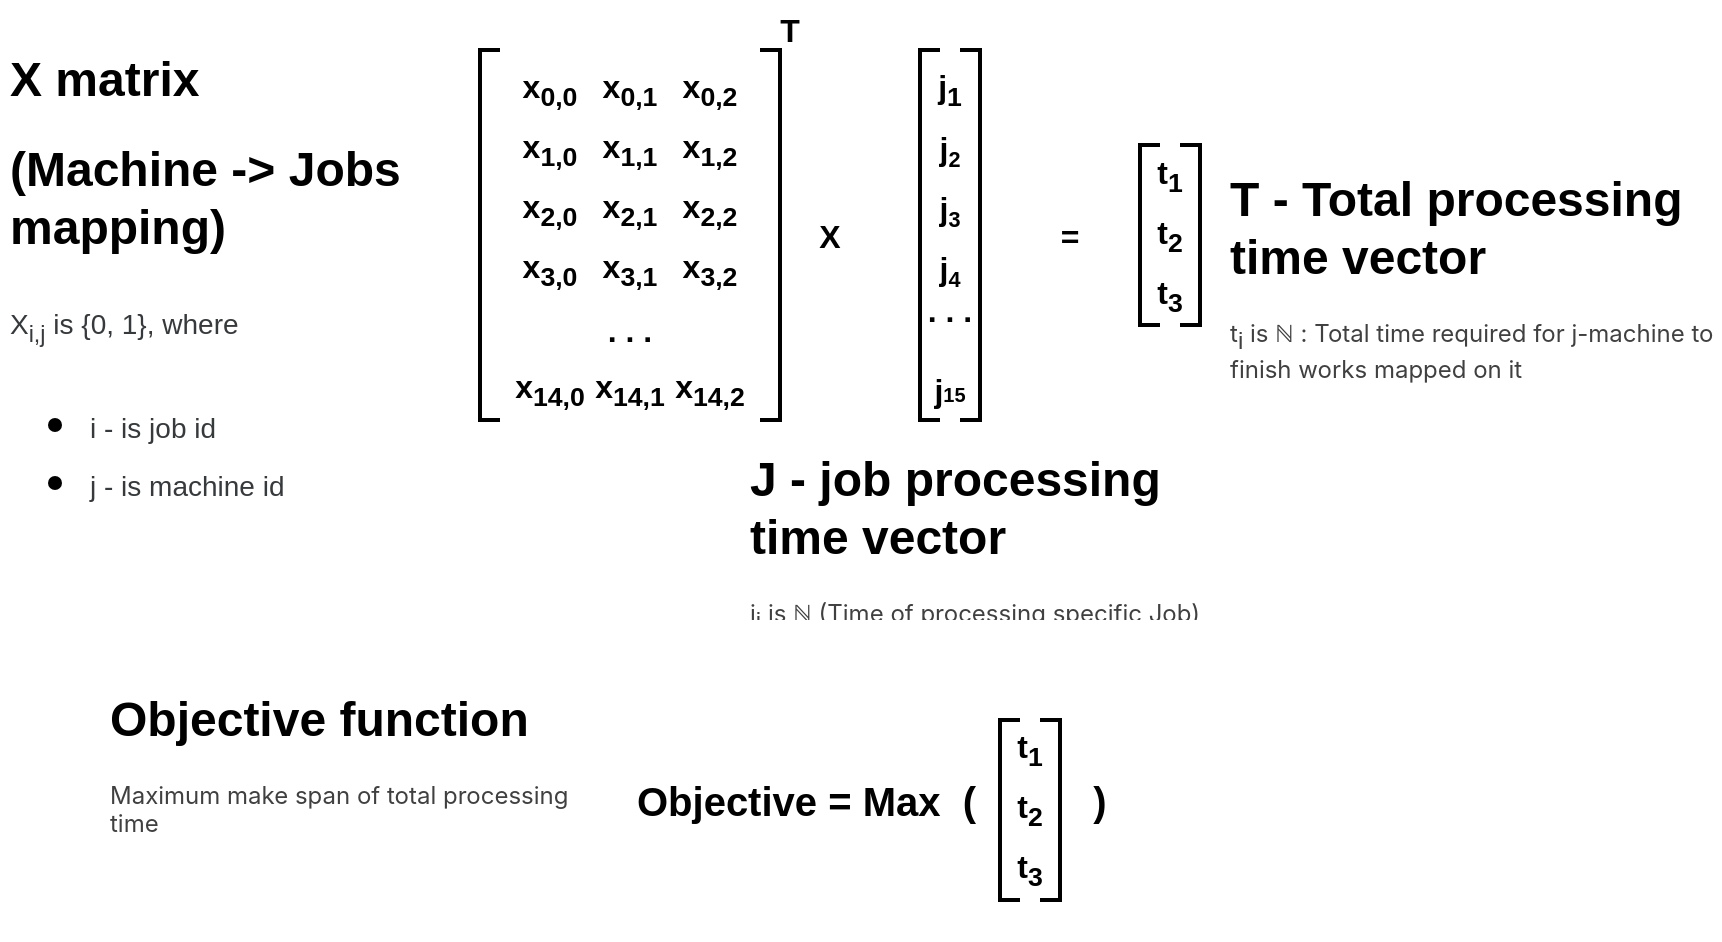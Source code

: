 <mxfile version="15.0.6" type="device"><diagram id="8eCdhk1hx8VEcRmh1ALY" name="Task 1"><mxGraphModel dx="1188" dy="754" grid="1" gridSize="10" guides="1" tooltips="1" connect="1" arrows="1" fold="1" page="1" pageScale="1" pageWidth="850" pageHeight="1100" math="0" shadow="0"><root><mxCell id="0"/><mxCell id="1" parent="0"/><mxCell id="hMx82GmR80YRiXcgkSoe-2" value="&lt;h1&gt;X matrix&lt;/h1&gt;&lt;h1&gt;(Machine -&amp;gt; Jobs mapping)&lt;/h1&gt;&lt;h1&gt;&lt;span style=&quot;background-color: rgb(255 , 255 , 255)&quot;&gt;&lt;font color=&quot;#373a3c&quot; face=&quot;opensans, arial, sans-serif&quot;&gt;&lt;span style=&quot;font-size: 14px ; font-weight: normal&quot;&gt;X&lt;sub&gt;i,j&lt;/sub&gt; is {0, 1}, where&lt;/span&gt;&lt;/font&gt;&lt;/span&gt;&lt;/h1&gt;&lt;h1&gt;&lt;ul&gt;&lt;li&gt;&lt;span style=&quot;font-size: 14px ; font-weight: normal ; color: rgb(55 , 58 , 60) ; font-family: &amp;#34;opensans&amp;#34; , &amp;#34;arial&amp;#34; , sans-serif ; background-color: rgb(255 , 255 , 255)&quot;&gt;i - is job id&lt;/span&gt;&lt;br&gt;&lt;/li&gt;&lt;li&gt;&lt;span style=&quot;font-size: 14px ; font-weight: normal ; color: rgb(55 , 58 , 60) ; font-family: &amp;#34;opensans&amp;#34; , &amp;#34;arial&amp;#34; , sans-serif ; background-color: rgb(255 , 255 , 255)&quot;&gt;j - is machine id&lt;/span&gt;&lt;br&gt;&lt;/li&gt;&lt;/ul&gt;&lt;/h1&gt;&lt;p&gt;&lt;/p&gt;" style="text;html=1;strokeColor=none;fillColor=none;spacing=5;spacingTop=-20;whiteSpace=wrap;overflow=hidden;rounded=0;" vertex="1" parent="1"><mxGeometry y="440" width="240" height="260" as="geometry"/></mxCell><mxCell id="hMx82GmR80YRiXcgkSoe-6" value="x&lt;sub&gt;0,0&lt;/sub&gt;" style="text;html=1;strokeColor=none;fillColor=none;align=center;verticalAlign=middle;whiteSpace=wrap;rounded=0;fontStyle=1;fontSize=16;" vertex="1" parent="1"><mxGeometry x="260" y="450" width="30" height="30" as="geometry"/></mxCell><mxCell id="hMx82GmR80YRiXcgkSoe-7" value="x&lt;sub&gt;1,1&lt;/sub&gt;" style="text;html=1;strokeColor=none;fillColor=none;align=center;verticalAlign=middle;whiteSpace=wrap;rounded=0;fontStyle=1;fontSize=16;" vertex="1" parent="1"><mxGeometry x="300" y="480" width="30" height="30" as="geometry"/></mxCell><mxCell id="hMx82GmR80YRiXcgkSoe-8" value="x&lt;sub&gt;2,0&lt;/sub&gt;" style="text;html=1;strokeColor=none;fillColor=none;align=center;verticalAlign=middle;whiteSpace=wrap;rounded=0;fontStyle=1;fontSize=16;" vertex="1" parent="1"><mxGeometry x="260" y="510" width="30" height="30" as="geometry"/></mxCell><mxCell id="hMx82GmR80YRiXcgkSoe-9" value="x&lt;sub&gt;1,2&lt;/sub&gt;" style="text;html=1;strokeColor=none;fillColor=none;align=center;verticalAlign=middle;whiteSpace=wrap;rounded=0;fontStyle=1;fontSize=16;" vertex="1" parent="1"><mxGeometry x="340" y="480" width="30" height="30" as="geometry"/></mxCell><mxCell id="hMx82GmR80YRiXcgkSoe-10" value="x&lt;sub&gt;0,2&lt;/sub&gt;" style="text;html=1;strokeColor=none;fillColor=none;align=center;verticalAlign=middle;whiteSpace=wrap;rounded=0;fontStyle=1;fontSize=16;" vertex="1" parent="1"><mxGeometry x="340" y="450" width="30" height="30" as="geometry"/></mxCell><mxCell id="hMx82GmR80YRiXcgkSoe-11" value="x&lt;sub&gt;2,1&lt;/sub&gt;" style="text;html=1;strokeColor=none;fillColor=none;align=center;verticalAlign=middle;whiteSpace=wrap;rounded=0;fontStyle=1;fontSize=16;" vertex="1" parent="1"><mxGeometry x="300" y="510" width="30" height="30" as="geometry"/></mxCell><mxCell id="hMx82GmR80YRiXcgkSoe-12" value="x&lt;sub&gt;3,0&lt;/sub&gt;" style="text;html=1;strokeColor=none;fillColor=none;align=center;verticalAlign=middle;whiteSpace=wrap;rounded=0;fontStyle=1;fontSize=16;" vertex="1" parent="1"><mxGeometry x="260" y="540" width="30" height="30" as="geometry"/></mxCell><mxCell id="hMx82GmR80YRiXcgkSoe-13" value="x&lt;sub&gt;3,2&lt;/sub&gt;" style="text;html=1;strokeColor=none;fillColor=none;align=center;verticalAlign=middle;whiteSpace=wrap;rounded=0;fontStyle=1;fontSize=16;" vertex="1" parent="1"><mxGeometry x="340" y="540" width="30" height="30" as="geometry"/></mxCell><mxCell id="hMx82GmR80YRiXcgkSoe-14" value="x&lt;sub&gt;0,1&lt;/sub&gt;" style="text;html=1;strokeColor=none;fillColor=none;align=center;verticalAlign=middle;whiteSpace=wrap;rounded=0;fontStyle=1;fontSize=16;" vertex="1" parent="1"><mxGeometry x="300" y="450" width="30" height="30" as="geometry"/></mxCell><mxCell id="hMx82GmR80YRiXcgkSoe-15" value="x&lt;sub&gt;1,0&lt;/sub&gt;" style="text;html=1;strokeColor=none;fillColor=none;align=center;verticalAlign=middle;whiteSpace=wrap;rounded=0;fontStyle=1;fontSize=16;" vertex="1" parent="1"><mxGeometry x="260" y="480" width="30" height="30" as="geometry"/></mxCell><mxCell id="hMx82GmR80YRiXcgkSoe-16" value="x&lt;sub&gt;2,2&lt;/sub&gt;" style="text;html=1;strokeColor=none;fillColor=none;align=center;verticalAlign=middle;whiteSpace=wrap;rounded=0;fontStyle=1;fontSize=16;" vertex="1" parent="1"><mxGeometry x="340" y="510" width="30" height="30" as="geometry"/></mxCell><mxCell id="hMx82GmR80YRiXcgkSoe-17" value="x&lt;sub&gt;3,1&lt;/sub&gt;" style="text;html=1;strokeColor=none;fillColor=none;align=center;verticalAlign=middle;whiteSpace=wrap;rounded=0;fontStyle=1;fontSize=16;" vertex="1" parent="1"><mxGeometry x="300" y="540" width="30" height="30" as="geometry"/></mxCell><mxCell id="hMx82GmR80YRiXcgkSoe-18" value=". . ." style="text;html=1;strokeColor=none;fillColor=none;align=center;verticalAlign=middle;whiteSpace=wrap;rounded=0;fontStyle=1;fontSize=16;" vertex="1" parent="1"><mxGeometry x="295" y="570" width="40" height="30" as="geometry"/></mxCell><mxCell id="hMx82GmR80YRiXcgkSoe-22" value="x&lt;sub&gt;14,0&lt;/sub&gt;" style="text;html=1;strokeColor=none;fillColor=none;align=center;verticalAlign=middle;whiteSpace=wrap;rounded=0;fontStyle=1;fontSize=16;" vertex="1" parent="1"><mxGeometry x="260" y="600" width="30" height="30" as="geometry"/></mxCell><mxCell id="hMx82GmR80YRiXcgkSoe-23" value="x&lt;sub&gt;14,1&lt;/sub&gt;" style="text;html=1;strokeColor=none;fillColor=none;align=center;verticalAlign=middle;whiteSpace=wrap;rounded=0;fontStyle=1;fontSize=16;" vertex="1" parent="1"><mxGeometry x="300" y="600" width="30" height="30" as="geometry"/></mxCell><mxCell id="hMx82GmR80YRiXcgkSoe-24" value="x&lt;sub&gt;14,2&lt;/sub&gt;" style="text;html=1;strokeColor=none;fillColor=none;align=center;verticalAlign=middle;whiteSpace=wrap;rounded=0;fontStyle=1;fontSize=16;" vertex="1" parent="1"><mxGeometry x="340" y="600" width="30" height="30" as="geometry"/></mxCell><mxCell id="hMx82GmR80YRiXcgkSoe-26" value="" style="strokeWidth=2;html=1;shape=mxgraph.flowchart.annotation_1;align=left;pointerEvents=1;fontSize=16;" vertex="1" parent="1"><mxGeometry x="240" y="445" width="10" height="185" as="geometry"/></mxCell><mxCell id="hMx82GmR80YRiXcgkSoe-27" value="" style="strokeWidth=2;html=1;shape=mxgraph.flowchart.annotation_1;align=left;pointerEvents=1;fontSize=16;rotation=-180;" vertex="1" parent="1"><mxGeometry x="380" y="445" width="10" height="185" as="geometry"/></mxCell><mxCell id="hMx82GmR80YRiXcgkSoe-28" value="j&lt;sub&gt;1&lt;/sub&gt;" style="text;html=1;strokeColor=none;fillColor=none;align=center;verticalAlign=middle;whiteSpace=wrap;rounded=0;fontStyle=1;fontSize=16;" vertex="1" parent="1"><mxGeometry x="460" y="450" width="30" height="30" as="geometry"/></mxCell><mxCell id="hMx82GmR80YRiXcgkSoe-30" value="j&lt;font size=&quot;2&quot;&gt;&lt;sub&gt;3&lt;/sub&gt;&lt;/font&gt;" style="text;html=1;strokeColor=none;fillColor=none;align=center;verticalAlign=middle;whiteSpace=wrap;rounded=0;fontStyle=1;fontSize=16;" vertex="1" parent="1"><mxGeometry x="460" y="510" width="30" height="30" as="geometry"/></mxCell><mxCell id="hMx82GmR80YRiXcgkSoe-34" value="j&lt;font size=&quot;2&quot;&gt;&lt;sub&gt;4&lt;/sub&gt;&lt;/font&gt;" style="text;html=1;strokeColor=none;fillColor=none;align=center;verticalAlign=middle;whiteSpace=wrap;rounded=0;fontStyle=1;fontSize=16;" vertex="1" parent="1"><mxGeometry x="460" y="540" width="30" height="30" as="geometry"/></mxCell><mxCell id="hMx82GmR80YRiXcgkSoe-37" value="j&lt;font size=&quot;2&quot;&gt;&lt;sub&gt;2&lt;/sub&gt;&lt;/font&gt;" style="text;html=1;strokeColor=none;fillColor=none;align=center;verticalAlign=middle;whiteSpace=wrap;rounded=0;fontStyle=1;fontSize=16;" vertex="1" parent="1"><mxGeometry x="460" y="480" width="30" height="30" as="geometry"/></mxCell><mxCell id="hMx82GmR80YRiXcgkSoe-40" value=". . ." style="text;html=1;strokeColor=none;fillColor=none;align=center;verticalAlign=middle;whiteSpace=wrap;rounded=0;fontStyle=1;fontSize=16;" vertex="1" parent="1"><mxGeometry x="440" y="560" width="70" height="30" as="geometry"/></mxCell><mxCell id="hMx82GmR80YRiXcgkSoe-44" value="" style="strokeWidth=2;html=1;shape=mxgraph.flowchart.annotation_1;align=left;pointerEvents=1;fontSize=16;" vertex="1" parent="1"><mxGeometry x="460" y="445" width="10" height="185" as="geometry"/></mxCell><mxCell id="hMx82GmR80YRiXcgkSoe-45" value="" style="strokeWidth=2;html=1;shape=mxgraph.flowchart.annotation_1;align=left;pointerEvents=1;fontSize=16;rotation=-180;" vertex="1" parent="1"><mxGeometry x="480" y="445" width="10" height="185" as="geometry"/></mxCell><mxCell id="hMx82GmR80YRiXcgkSoe-64" value="T" style="text;html=1;strokeColor=none;fillColor=none;align=center;verticalAlign=middle;whiteSpace=wrap;rounded=0;fontStyle=1;fontSize=16;" vertex="1" parent="1"><mxGeometry x="380" y="420" width="30" height="30" as="geometry"/></mxCell><mxCell id="hMx82GmR80YRiXcgkSoe-65" value="X" style="text;html=1;strokeColor=none;fillColor=none;align=center;verticalAlign=middle;whiteSpace=wrap;rounded=0;fontStyle=1;fontSize=16;" vertex="1" parent="1"><mxGeometry x="400" y="522.5" width="30" height="30" as="geometry"/></mxCell><mxCell id="hMx82GmR80YRiXcgkSoe-66" value="t&lt;sub&gt;1&lt;/sub&gt;" style="text;html=1;strokeColor=none;fillColor=none;align=center;verticalAlign=middle;whiteSpace=wrap;rounded=0;fontStyle=1;fontSize=16;" vertex="1" parent="1"><mxGeometry x="570" y="492.5" width="30" height="30" as="geometry"/></mxCell><mxCell id="hMx82GmR80YRiXcgkSoe-68" value="t&lt;sub&gt;2&lt;/sub&gt;" style="text;html=1;strokeColor=none;fillColor=none;align=center;verticalAlign=middle;whiteSpace=wrap;rounded=0;fontStyle=1;fontSize=16;" vertex="1" parent="1"><mxGeometry x="570" y="522.5" width="30" height="30" as="geometry"/></mxCell><mxCell id="hMx82GmR80YRiXcgkSoe-71" value="t&lt;sub&gt;3&lt;/sub&gt;" style="text;html=1;strokeColor=none;fillColor=none;align=center;verticalAlign=middle;whiteSpace=wrap;rounded=0;fontStyle=1;fontSize=16;" vertex="1" parent="1"><mxGeometry x="570" y="552.5" width="30" height="30" as="geometry"/></mxCell><mxCell id="hMx82GmR80YRiXcgkSoe-72" value="" style="strokeWidth=2;html=1;shape=mxgraph.flowchart.annotation_1;align=left;pointerEvents=1;fontSize=16;" vertex="1" parent="1"><mxGeometry x="570" y="492.5" width="10" height="90" as="geometry"/></mxCell><mxCell id="hMx82GmR80YRiXcgkSoe-74" value="" style="strokeWidth=2;html=1;shape=mxgraph.flowchart.annotation_1;align=left;pointerEvents=1;fontSize=16;rotation=-180;" vertex="1" parent="1"><mxGeometry x="590" y="492.5" width="10" height="90" as="geometry"/></mxCell><mxCell id="hMx82GmR80YRiXcgkSoe-75" value="=" style="text;html=1;strokeColor=none;fillColor=none;align=center;verticalAlign=middle;whiteSpace=wrap;rounded=0;fontStyle=1;fontSize=16;" vertex="1" parent="1"><mxGeometry x="520" y="522.5" width="30" height="30" as="geometry"/></mxCell><mxCell id="hMx82GmR80YRiXcgkSoe-76" value="j&lt;font size=&quot;1&quot;&gt;15&lt;/font&gt;" style="text;html=1;strokeColor=none;fillColor=none;align=center;verticalAlign=middle;whiteSpace=wrap;rounded=0;fontStyle=1;fontSize=16;" vertex="1" parent="1"><mxGeometry x="460" y="600" width="30" height="30" as="geometry"/></mxCell><mxCell id="hMx82GmR80YRiXcgkSoe-84" value="&lt;h1&gt;J - job processing time vector&lt;/h1&gt;&lt;h1&gt;&lt;/h1&gt;&lt;span style=&quot;text-align: center ; background-color: rgb(255 , 255 , 255)&quot;&gt;&lt;font&gt;&lt;font color=&quot;#404040&quot; face=&quot;-apple-system, BlinkMacSystemFont, Helvetica Neue, Helvetica, Arial, sans-serif&quot;&gt;&lt;span&gt;j&lt;/span&gt;&lt;/font&gt;&lt;sub style=&quot;color: rgb(64 , 64 , 64) ; font-family: , &amp;#34;blinkmacsystemfont&amp;#34; , &amp;#34;helvetica neue&amp;#34; , &amp;#34;helvetica&amp;#34; , &amp;#34;arial&amp;#34; , sans-serif ; font-size: 12px&quot;&gt;i&lt;/sub&gt;&lt;font color=&quot;#404040&quot; face=&quot;-apple-system, BlinkMacSystemFont, Helvetica Neue, Helvetica, Arial, sans-serif&quot;&gt;&lt;span&gt; is ℕ (Time of processing specific&amp;nbsp;Job)&lt;br&gt;&lt;/span&gt;&lt;/font&gt;&lt;/font&gt;&lt;/span&gt;&lt;p&gt;&lt;/p&gt;" style="text;html=1;strokeColor=none;fillColor=none;spacing=5;spacingTop=-20;whiteSpace=wrap;overflow=hidden;rounded=0;" vertex="1" parent="1"><mxGeometry x="370" y="640" width="240" height="90" as="geometry"/></mxCell><mxCell id="hMx82GmR80YRiXcgkSoe-85" value="&lt;h1&gt;T - Total processing time vector&lt;/h1&gt;&lt;h1&gt;&lt;/h1&gt;&lt;span style=&quot;text-align: center ; background-color: rgb(255 , 255 , 255)&quot;&gt;&lt;font&gt;&lt;font color=&quot;#404040&quot; face=&quot;-apple-system, BlinkMacSystemFont, Helvetica Neue, Helvetica, Arial, sans-serif&quot;&gt;&lt;span&gt;t&lt;/span&gt;&lt;/font&gt;&lt;sub style=&quot;color: rgb(64 , 64 , 64) ; font-family: , &amp;#34;blinkmacsystemfont&amp;#34; , &amp;#34;helvetica neue&amp;#34; , &amp;#34;helvetica&amp;#34; , &amp;#34;arial&amp;#34; , sans-serif ; font-size: 12px&quot;&gt;i&lt;/sub&gt;&lt;font color=&quot;#404040&quot; face=&quot;-apple-system, BlinkMacSystemFont, Helvetica Neue, Helvetica, Arial, sans-serif&quot;&gt;&lt;span&gt; is ℕ : Total time required for j-machine to finish works mapped on it&lt;br&gt;&lt;/span&gt;&lt;/font&gt;&lt;/font&gt;&lt;/span&gt;&lt;p&gt;&lt;/p&gt;" style="text;html=1;strokeColor=none;fillColor=none;spacing=5;spacingTop=-20;whiteSpace=wrap;overflow=hidden;rounded=0;" vertex="1" parent="1"><mxGeometry x="610" y="500" width="250" height="130" as="geometry"/></mxCell><mxCell id="hMx82GmR80YRiXcgkSoe-86" value="&lt;h1&gt;Objective function&lt;/h1&gt;&lt;h1&gt;&lt;/h1&gt;&lt;span style=&quot;text-align: center ; background-color: rgb(255 , 255 , 255)&quot;&gt;&lt;font&gt;&lt;font color=&quot;#404040&quot; face=&quot;-apple-system, BlinkMacSystemFont, Helvetica Neue, Helvetica, Arial, sans-serif&quot;&gt;&lt;span&gt;Maximum make span of total processing time&lt;br&gt;&lt;/span&gt;&lt;/font&gt;&lt;/font&gt;&lt;/span&gt;&lt;p&gt;&lt;/p&gt;" style="text;html=1;strokeColor=none;fillColor=none;spacing=5;spacingTop=-20;whiteSpace=wrap;overflow=hidden;rounded=0;" vertex="1" parent="1"><mxGeometry x="50" y="760" width="250" height="130" as="geometry"/></mxCell><mxCell id="hMx82GmR80YRiXcgkSoe-87" value="t&lt;sub&gt;1&lt;/sub&gt;" style="text;html=1;strokeColor=none;fillColor=none;align=center;verticalAlign=middle;whiteSpace=wrap;rounded=0;fontStyle=1;fontSize=16;" vertex="1" parent="1"><mxGeometry x="500" y="780" width="30" height="30" as="geometry"/></mxCell><mxCell id="hMx82GmR80YRiXcgkSoe-88" value="t&lt;sub&gt;2&lt;/sub&gt;" style="text;html=1;strokeColor=none;fillColor=none;align=center;verticalAlign=middle;whiteSpace=wrap;rounded=0;fontStyle=1;fontSize=16;" vertex="1" parent="1"><mxGeometry x="500" y="810" width="30" height="30" as="geometry"/></mxCell><mxCell id="hMx82GmR80YRiXcgkSoe-89" value="t&lt;sub&gt;3&lt;/sub&gt;" style="text;html=1;strokeColor=none;fillColor=none;align=center;verticalAlign=middle;whiteSpace=wrap;rounded=0;fontStyle=1;fontSize=16;" vertex="1" parent="1"><mxGeometry x="500" y="840" width="30" height="30" as="geometry"/></mxCell><mxCell id="hMx82GmR80YRiXcgkSoe-90" value="" style="strokeWidth=2;html=1;shape=mxgraph.flowchart.annotation_1;align=left;pointerEvents=1;fontSize=16;" vertex="1" parent="1"><mxGeometry x="500" y="780" width="10" height="90" as="geometry"/></mxCell><mxCell id="hMx82GmR80YRiXcgkSoe-91" value="" style="strokeWidth=2;html=1;shape=mxgraph.flowchart.annotation_1;align=left;pointerEvents=1;fontSize=16;rotation=-180;" vertex="1" parent="1"><mxGeometry x="520" y="780" width="10" height="90" as="geometry"/></mxCell><mxCell id="hMx82GmR80YRiXcgkSoe-92" value="&lt;font style=&quot;font-size: 20px&quot;&gt;&lt;b&gt;Objective = Max &amp;nbsp;(&lt;/b&gt;&lt;/font&gt;" style="text;html=1;strokeColor=none;fillColor=none;align=right;verticalAlign=middle;whiteSpace=wrap;rounded=0;fontSize=16;" vertex="1" parent="1"><mxGeometry x="310" y="800" width="180" height="40" as="geometry"/></mxCell><mxCell id="hMx82GmR80YRiXcgkSoe-93" value="&lt;font style=&quot;font-size: 20px&quot;&gt;&lt;b&gt;)&lt;/b&gt;&lt;/font&gt;" style="text;html=1;strokeColor=none;fillColor=none;align=center;verticalAlign=middle;whiteSpace=wrap;rounded=0;fontSize=16;" vertex="1" parent="1"><mxGeometry x="500" y="800" width="100" height="40" as="geometry"/></mxCell></root></mxGraphModel></diagram></mxfile>
